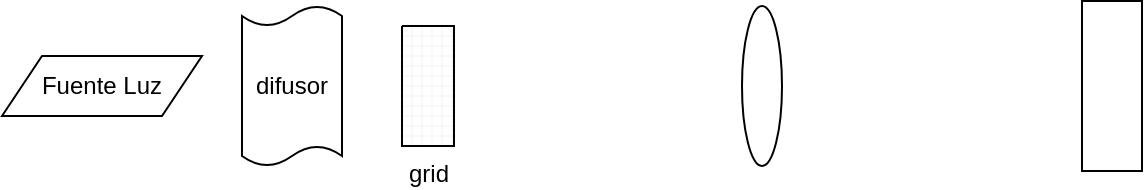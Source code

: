 <mxfile version="24.7.16">
  <diagram name="Página-1" id="p5mf3AgtMOvHEEKTgBk8">
    <mxGraphModel dx="1050" dy="596" grid="1" gridSize="10" guides="1" tooltips="1" connect="1" arrows="1" fold="1" page="1" pageScale="1" pageWidth="827" pageHeight="1169" math="0" shadow="0">
      <root>
        <mxCell id="0" />
        <mxCell id="1" parent="0" />
        <mxCell id="PLvcXc4XWjoiUCervO4q-3" value="Fuente Luz" style="shape=parallelogram;perimeter=parallelogramPerimeter;whiteSpace=wrap;html=1;fixedSize=1;" vertex="1" parent="1">
          <mxGeometry x="90" y="240" width="100" height="30" as="geometry" />
        </mxCell>
        <mxCell id="PLvcXc4XWjoiUCervO4q-4" value="difusor" style="shape=tape;whiteSpace=wrap;html=1;size=0.125;" vertex="1" parent="1">
          <mxGeometry x="210" y="215" width="50" height="80" as="geometry" />
        </mxCell>
        <mxCell id="PLvcXc4XWjoiUCervO4q-7" value="grid" style="verticalLabelPosition=bottom;verticalAlign=top;html=1;shape=mxgraph.basic.patternFillRect;fillStyle=grid;step=5;fillStrokeWidth=0.2;fillStrokeColor=#dddddd;" vertex="1" parent="1">
          <mxGeometry x="290" y="225" width="26" height="60" as="geometry" />
        </mxCell>
        <mxCell id="PLvcXc4XWjoiUCervO4q-10" value="" style="ellipse;whiteSpace=wrap;html=1;" vertex="1" parent="1">
          <mxGeometry x="460" y="215" width="20" height="80" as="geometry" />
        </mxCell>
        <mxCell id="PLvcXc4XWjoiUCervO4q-14" value="" style="rounded=0;whiteSpace=wrap;html=1;" vertex="1" parent="1">
          <mxGeometry x="630" y="212.5" width="30" height="85" as="geometry" />
        </mxCell>
      </root>
    </mxGraphModel>
  </diagram>
</mxfile>
